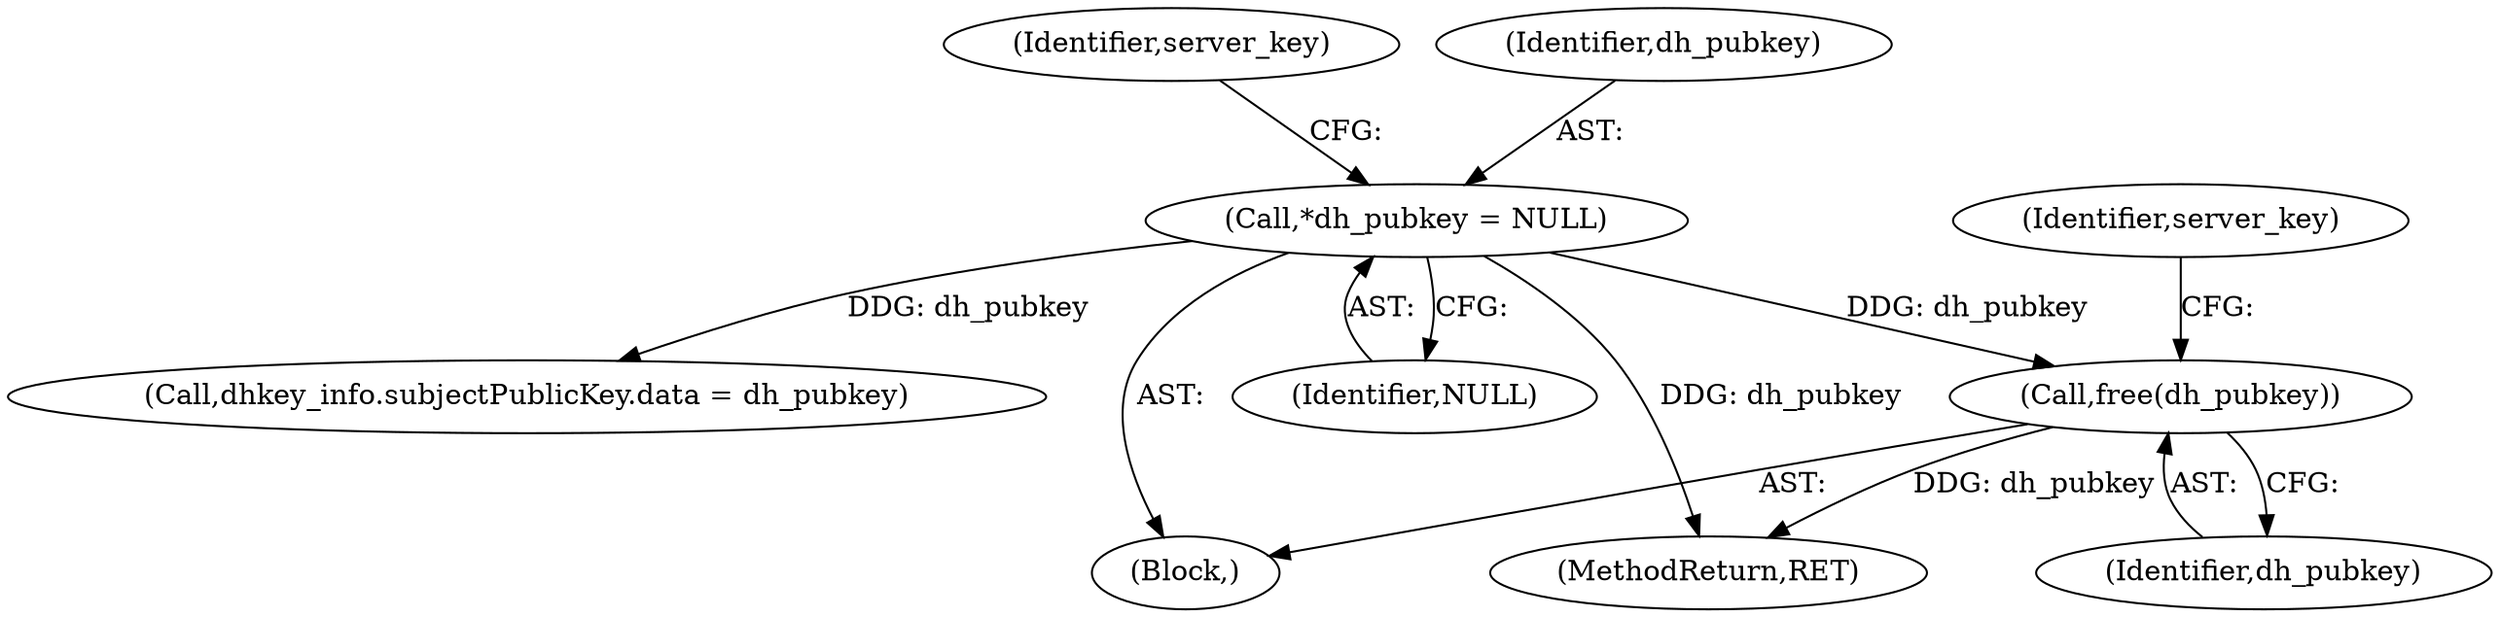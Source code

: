 digraph "0_krb5_db64ca25d661a47b996b4e2645998b5d7f0eb52c@API" {
"1001368" [label="(Call,free(dh_pubkey))"];
"1000147" [label="(Call,*dh_pubkey = NULL)"];
"1001368" [label="(Call,free(dh_pubkey))"];
"1000149" [label="(Identifier,NULL)"];
"1000152" [label="(Identifier,server_key)"];
"1000148" [label="(Identifier,dh_pubkey)"];
"1001415" [label="(MethodReturn,RET)"];
"1000544" [label="(Call,dhkey_info.subjectPublicKey.data = dh_pubkey)"];
"1001369" [label="(Identifier,dh_pubkey)"];
"1000122" [label="(Block,)"];
"1001371" [label="(Identifier,server_key)"];
"1000147" [label="(Call,*dh_pubkey = NULL)"];
"1001368" -> "1000122"  [label="AST: "];
"1001368" -> "1001369"  [label="CFG: "];
"1001369" -> "1001368"  [label="AST: "];
"1001371" -> "1001368"  [label="CFG: "];
"1001368" -> "1001415"  [label="DDG: dh_pubkey"];
"1000147" -> "1001368"  [label="DDG: dh_pubkey"];
"1000147" -> "1000122"  [label="AST: "];
"1000147" -> "1000149"  [label="CFG: "];
"1000148" -> "1000147"  [label="AST: "];
"1000149" -> "1000147"  [label="AST: "];
"1000152" -> "1000147"  [label="CFG: "];
"1000147" -> "1001415"  [label="DDG: dh_pubkey"];
"1000147" -> "1000544"  [label="DDG: dh_pubkey"];
}
